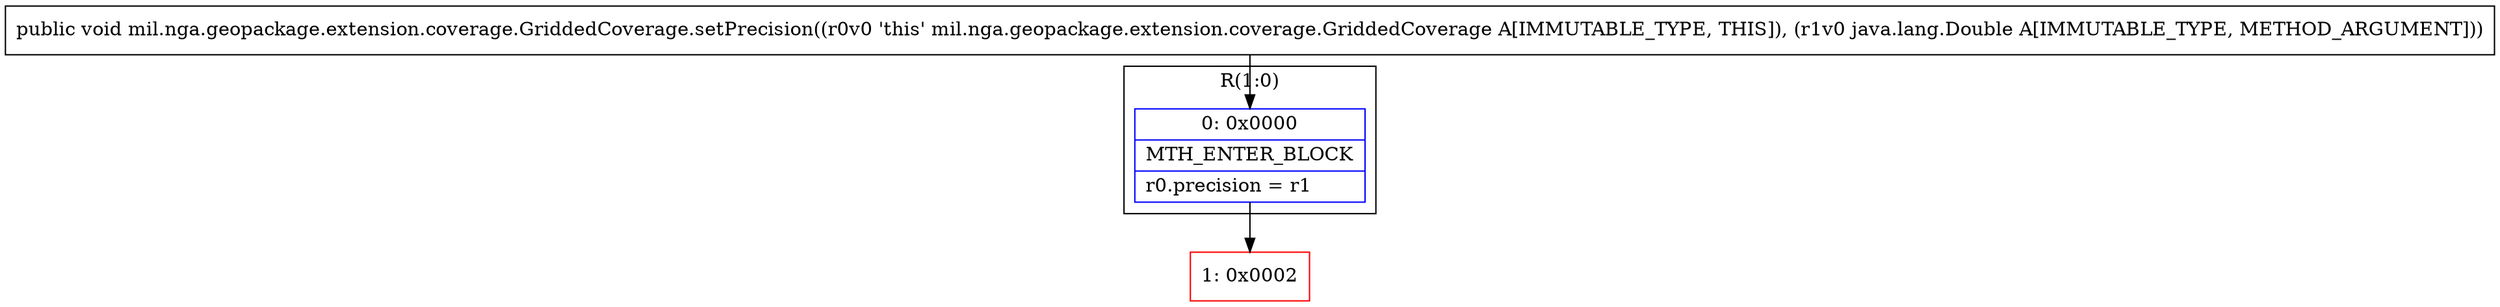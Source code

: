 digraph "CFG formil.nga.geopackage.extension.coverage.GriddedCoverage.setPrecision(Ljava\/lang\/Double;)V" {
subgraph cluster_Region_750840178 {
label = "R(1:0)";
node [shape=record,color=blue];
Node_0 [shape=record,label="{0\:\ 0x0000|MTH_ENTER_BLOCK\l|r0.precision = r1\l}"];
}
Node_1 [shape=record,color=red,label="{1\:\ 0x0002}"];
MethodNode[shape=record,label="{public void mil.nga.geopackage.extension.coverage.GriddedCoverage.setPrecision((r0v0 'this' mil.nga.geopackage.extension.coverage.GriddedCoverage A[IMMUTABLE_TYPE, THIS]), (r1v0 java.lang.Double A[IMMUTABLE_TYPE, METHOD_ARGUMENT])) }"];
MethodNode -> Node_0;
Node_0 -> Node_1;
}

